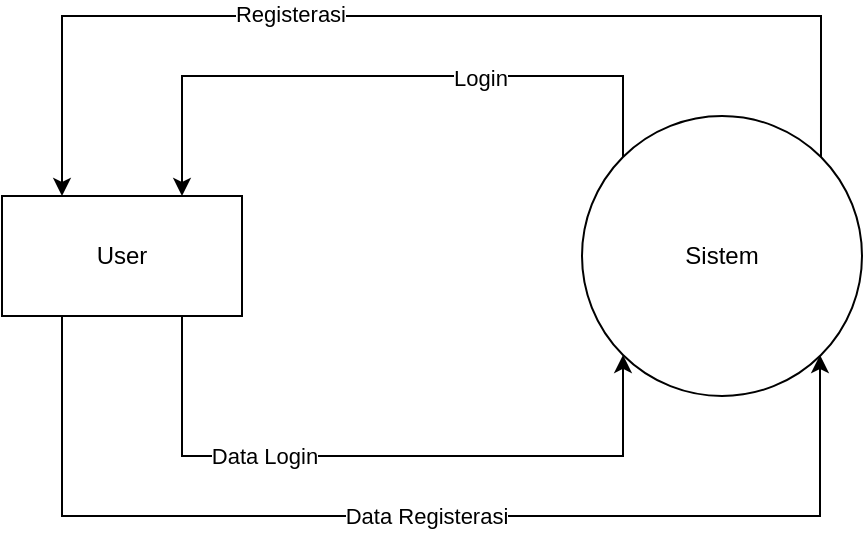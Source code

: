 <mxfile version="13.1.3" type="github">
  <diagram id="f8FNnpeOTbrXkRv5taJY" name="Page-1">
    <mxGraphModel dx="981" dy="548" grid="1" gridSize="10" guides="1" tooltips="1" connect="1" arrows="1" fold="1" page="1" pageScale="1" pageWidth="1169" pageHeight="827" math="0" shadow="0">
      <root>
        <mxCell id="0" />
        <mxCell id="1" parent="0" />
        <mxCell id="UTKTEfoIgV2thPo-JA7s-3" style="edgeStyle=orthogonalEdgeStyle;rounded=0;orthogonalLoop=1;jettySize=auto;html=1;exitX=0.75;exitY=1;exitDx=0;exitDy=0;entryX=0;entryY=1;entryDx=0;entryDy=0;" edge="1" parent="1" source="UTKTEfoIgV2thPo-JA7s-1" target="UTKTEfoIgV2thPo-JA7s-2">
          <mxGeometry relative="1" as="geometry">
            <Array as="points">
              <mxPoint x="410" y="490" />
              <mxPoint x="630" y="490" />
            </Array>
          </mxGeometry>
        </mxCell>
        <mxCell id="UTKTEfoIgV2thPo-JA7s-9" value="Data Login" style="edgeLabel;html=1;align=center;verticalAlign=middle;resizable=0;points=[];" vertex="1" connectable="0" parent="UTKTEfoIgV2thPo-JA7s-3">
          <mxGeometry x="-0.35" relative="1" as="geometry">
            <mxPoint as="offset" />
          </mxGeometry>
        </mxCell>
        <mxCell id="UTKTEfoIgV2thPo-JA7s-6" style="edgeStyle=orthogonalEdgeStyle;rounded=0;orthogonalLoop=1;jettySize=auto;html=1;exitX=0.25;exitY=1;exitDx=0;exitDy=0;entryX=1;entryY=1;entryDx=0;entryDy=0;" edge="1" parent="1" source="UTKTEfoIgV2thPo-JA7s-1" target="UTKTEfoIgV2thPo-JA7s-2">
          <mxGeometry relative="1" as="geometry">
            <Array as="points">
              <mxPoint x="350" y="520" />
              <mxPoint x="729" y="520" />
              <mxPoint x="729" y="439" />
            </Array>
          </mxGeometry>
        </mxCell>
        <mxCell id="UTKTEfoIgV2thPo-JA7s-10" value="Data Registerasi" style="edgeLabel;html=1;align=center;verticalAlign=middle;resizable=0;points=[];" vertex="1" connectable="0" parent="UTKTEfoIgV2thPo-JA7s-6">
          <mxGeometry x="0.007" relative="1" as="geometry">
            <mxPoint as="offset" />
          </mxGeometry>
        </mxCell>
        <mxCell id="UTKTEfoIgV2thPo-JA7s-1" value="User" style="rounded=0;whiteSpace=wrap;html=1;" vertex="1" parent="1">
          <mxGeometry x="320" y="360" width="120" height="60" as="geometry" />
        </mxCell>
        <mxCell id="UTKTEfoIgV2thPo-JA7s-4" style="edgeStyle=orthogonalEdgeStyle;rounded=0;orthogonalLoop=1;jettySize=auto;html=1;entryX=0.75;entryY=0;entryDx=0;entryDy=0;exitX=0;exitY=0;exitDx=0;exitDy=0;" edge="1" parent="1" source="UTKTEfoIgV2thPo-JA7s-2" target="UTKTEfoIgV2thPo-JA7s-1">
          <mxGeometry relative="1" as="geometry">
            <Array as="points">
              <mxPoint x="630" y="300" />
              <mxPoint x="410" y="300" />
            </Array>
          </mxGeometry>
        </mxCell>
        <mxCell id="UTKTEfoIgV2thPo-JA7s-8" value="Login" style="edgeLabel;html=1;align=center;verticalAlign=middle;resizable=0;points=[];" vertex="1" connectable="0" parent="UTKTEfoIgV2thPo-JA7s-4">
          <mxGeometry x="-0.303" y="1" relative="1" as="geometry">
            <mxPoint as="offset" />
          </mxGeometry>
        </mxCell>
        <mxCell id="UTKTEfoIgV2thPo-JA7s-5" style="edgeStyle=orthogonalEdgeStyle;rounded=0;orthogonalLoop=1;jettySize=auto;html=1;exitX=1;exitY=0;exitDx=0;exitDy=0;" edge="1" parent="1" source="UTKTEfoIgV2thPo-JA7s-2">
          <mxGeometry relative="1" as="geometry">
            <mxPoint x="350" y="360" as="targetPoint" />
            <Array as="points">
              <mxPoint x="730" y="270" />
              <mxPoint x="350" y="270" />
            </Array>
          </mxGeometry>
        </mxCell>
        <mxCell id="UTKTEfoIgV2thPo-JA7s-7" value="Registerasi" style="edgeLabel;html=1;align=center;verticalAlign=middle;resizable=0;points=[];" vertex="1" connectable="0" parent="UTKTEfoIgV2thPo-JA7s-5">
          <mxGeometry x="0.247" y="-1" relative="1" as="geometry">
            <mxPoint as="offset" />
          </mxGeometry>
        </mxCell>
        <mxCell id="UTKTEfoIgV2thPo-JA7s-2" value="Sistem" style="ellipse;whiteSpace=wrap;html=1;aspect=fixed;" vertex="1" parent="1">
          <mxGeometry x="610" y="320" width="140" height="140" as="geometry" />
        </mxCell>
      </root>
    </mxGraphModel>
  </diagram>
</mxfile>
